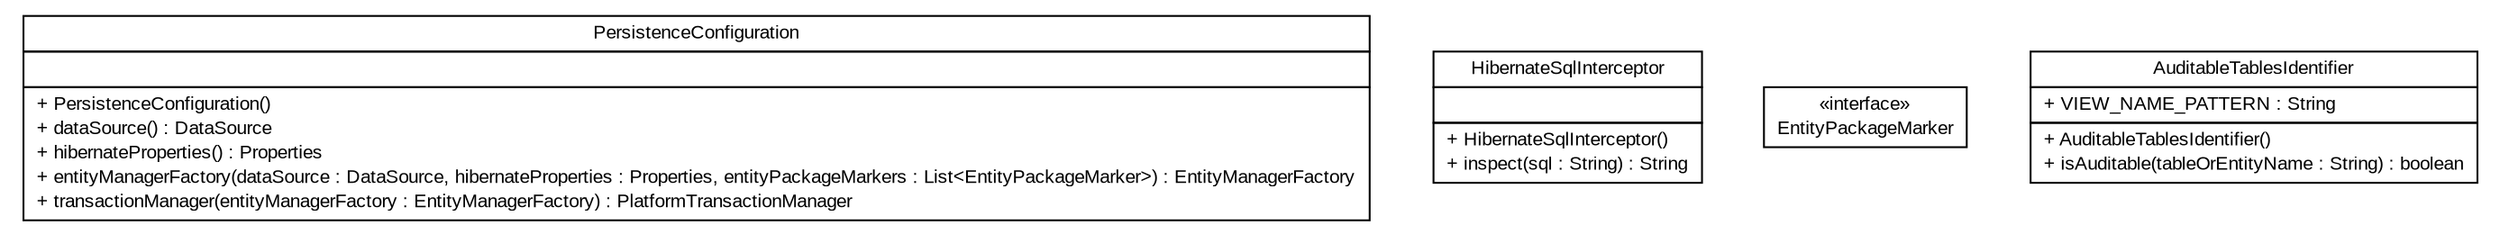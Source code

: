 #!/usr/local/bin/dot
#
# Class diagram 
# Generated by UMLGraph version R5_6 (http://www.umlgraph.org/)
#

digraph G {
	edge [fontname="arial",fontsize=10,labelfontname="arial",labelfontsize=10];
	node [fontname="arial",fontsize=10,shape=plaintext];
	nodesep=0.25;
	ranksep=0.5;
	// br.gov.to.sefaz.persistence.configuration.PersistenceConfiguration
	c19490 [label=<<table title="br.gov.to.sefaz.persistence.configuration.PersistenceConfiguration" border="0" cellborder="1" cellspacing="0" cellpadding="2" port="p" href="./PersistenceConfiguration.html">
		<tr><td><table border="0" cellspacing="0" cellpadding="1">
<tr><td align="center" balign="center"> PersistenceConfiguration </td></tr>
		</table></td></tr>
		<tr><td><table border="0" cellspacing="0" cellpadding="1">
<tr><td align="left" balign="left">  </td></tr>
		</table></td></tr>
		<tr><td><table border="0" cellspacing="0" cellpadding="1">
<tr><td align="left" balign="left"> + PersistenceConfiguration() </td></tr>
<tr><td align="left" balign="left"> + dataSource() : DataSource </td></tr>
<tr><td align="left" balign="left"> + hibernateProperties() : Properties </td></tr>
<tr><td align="left" balign="left"> + entityManagerFactory(dataSource : DataSource, hibernateProperties : Properties, entityPackageMarkers : List&lt;EntityPackageMarker&gt;) : EntityManagerFactory </td></tr>
<tr><td align="left" balign="left"> + transactionManager(entityManagerFactory : EntityManagerFactory) : PlatformTransactionManager </td></tr>
		</table></td></tr>
		</table>>, URL="./PersistenceConfiguration.html", fontname="arial", fontcolor="black", fontsize=10.0];
	// br.gov.to.sefaz.persistence.configuration.HibernateSqlInterceptor
	c19491 [label=<<table title="br.gov.to.sefaz.persistence.configuration.HibernateSqlInterceptor" border="0" cellborder="1" cellspacing="0" cellpadding="2" port="p" href="./HibernateSqlInterceptor.html">
		<tr><td><table border="0" cellspacing="0" cellpadding="1">
<tr><td align="center" balign="center"> HibernateSqlInterceptor </td></tr>
		</table></td></tr>
		<tr><td><table border="0" cellspacing="0" cellpadding="1">
<tr><td align="left" balign="left">  </td></tr>
		</table></td></tr>
		<tr><td><table border="0" cellspacing="0" cellpadding="1">
<tr><td align="left" balign="left"> + HibernateSqlInterceptor() </td></tr>
<tr><td align="left" balign="left"> + inspect(sql : String) : String </td></tr>
		</table></td></tr>
		</table>>, URL="./HibernateSqlInterceptor.html", fontname="arial", fontcolor="black", fontsize=10.0];
	// br.gov.to.sefaz.persistence.configuration.EntityPackageMarker
	c19492 [label=<<table title="br.gov.to.sefaz.persistence.configuration.EntityPackageMarker" border="0" cellborder="1" cellspacing="0" cellpadding="2" port="p" href="./EntityPackageMarker.html">
		<tr><td><table border="0" cellspacing="0" cellpadding="1">
<tr><td align="center" balign="center"> &#171;interface&#187; </td></tr>
<tr><td align="center" balign="center"> EntityPackageMarker </td></tr>
		</table></td></tr>
		</table>>, URL="./EntityPackageMarker.html", fontname="arial", fontcolor="black", fontsize=10.0];
	// br.gov.to.sefaz.persistence.configuration.AuditableTablesIdentifier
	c19493 [label=<<table title="br.gov.to.sefaz.persistence.configuration.AuditableTablesIdentifier" border="0" cellborder="1" cellspacing="0" cellpadding="2" port="p" href="./AuditableTablesIdentifier.html">
		<tr><td><table border="0" cellspacing="0" cellpadding="1">
<tr><td align="center" balign="center"> AuditableTablesIdentifier </td></tr>
		</table></td></tr>
		<tr><td><table border="0" cellspacing="0" cellpadding="1">
<tr><td align="left" balign="left"> + VIEW_NAME_PATTERN : String </td></tr>
		</table></td></tr>
		<tr><td><table border="0" cellspacing="0" cellpadding="1">
<tr><td align="left" balign="left"> + AuditableTablesIdentifier() </td></tr>
<tr><td align="left" balign="left"> + isAuditable(tableOrEntityName : String) : boolean </td></tr>
		</table></td></tr>
		</table>>, URL="./AuditableTablesIdentifier.html", fontname="arial", fontcolor="black", fontsize=10.0];
}


